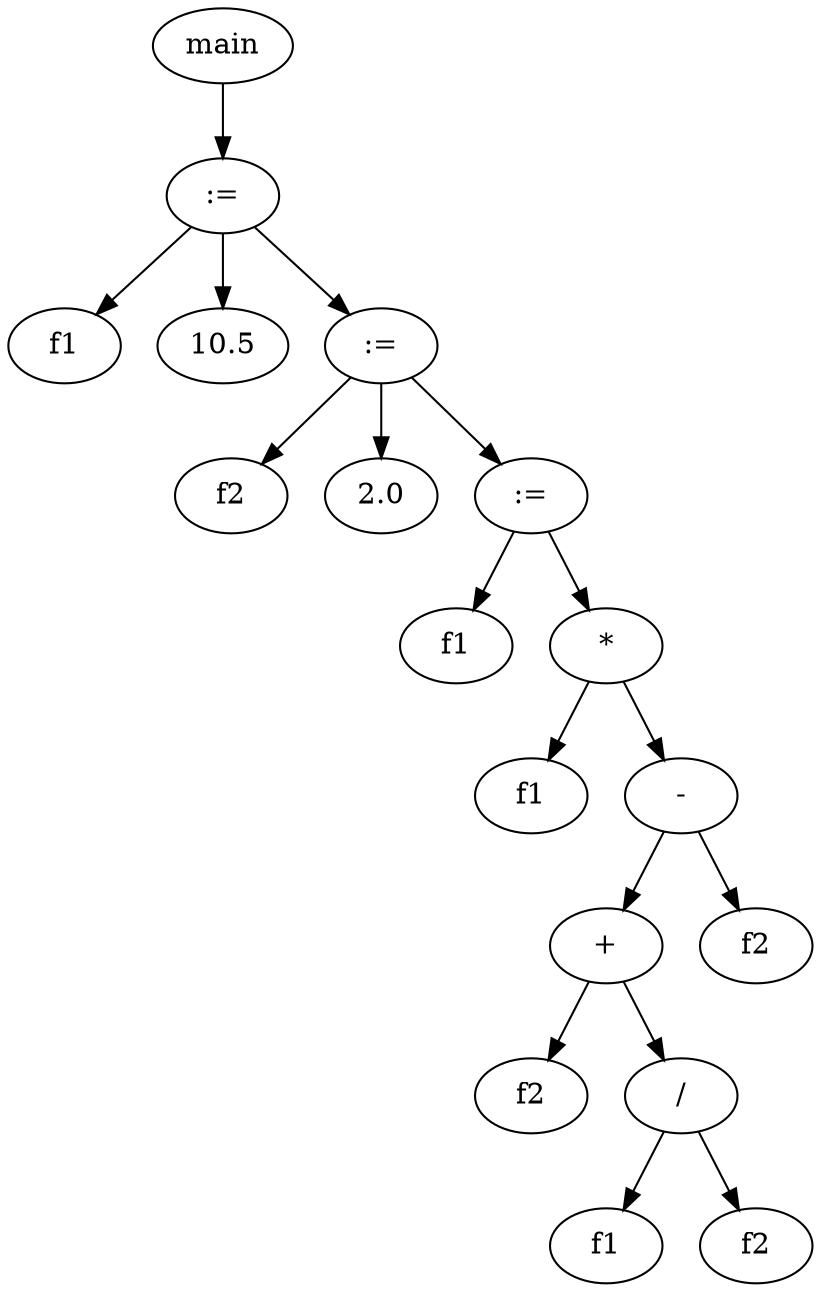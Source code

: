 digraph grafo {
  98989140112416 [ label="main" ];
  98989140112416 -> 98989140113472;
  98989140113472 [ label=":=" ];
  98989140113472 -> 98989140113552;
  98989140113552 [ label="f1" ];
  98989140113472 -> 98989140113392;
  98989140113392 [ label="10.5" ];
  98989140113472 -> 98989140113744;
  98989140113744 [ label=":=" ];
  98989140113744 -> 98989140113824;
  98989140113824 [ label="f2" ];
  98989140113744 -> 98989140113664;
  98989140113664 [ label="2.0" ];
  98989140113744 -> 98989140114720;
  98989140114720 [ label=":=" ];
  98989140114720 -> 98989140114800;
  98989140114800 [ label="f1" ];
  98989140114720 -> 98989140114608;
  98989140114608 [ label="*" ];
  98989140114608 -> 98989140113936;
  98989140113936 [ label="f1" ];
  98989140114608 -> 98989140114560;
  98989140114560 [ label="-" ];
  98989140114560 -> 98989140114304;
  98989140114304 [ label="+" ];
  98989140114304 -> 98989140114016;
  98989140114016 [ label="f2" ];
  98989140114304 -> 98989140114256;
  98989140114256 [ label="/" ];
  98989140114256 -> 98989140114096;
  98989140114096 [ label="f1" ];
  98989140114256 -> 98989140114176;
  98989140114176 [ label="f2" ];
  98989140114560 -> 98989140114480;
  98989140114480 [ label="f2" ];
}
